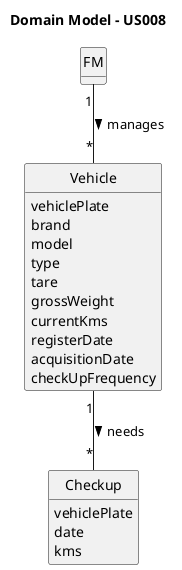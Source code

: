 @startuml
skinparam monochrome true
skinparam packageStyle rectangle
skinparam shadowing false

'left to right direction

skinparam classAttributeIconSize 0

hide circle
hide methods

title Domain Model - US008


class Vehicle {
    vehiclePlate
    brand
    model
    type
    tare
    grossWeight
    currentKms
    registerDate
    acquisitionDate
    checkUpFrequency
}

class FM {
}

class Checkup {
    vehiclePlate
    date
    kms
}

FM "1" -- "*" Vehicle : manages >
Vehicle "1" -- "*" Checkup : needs >


@enduml